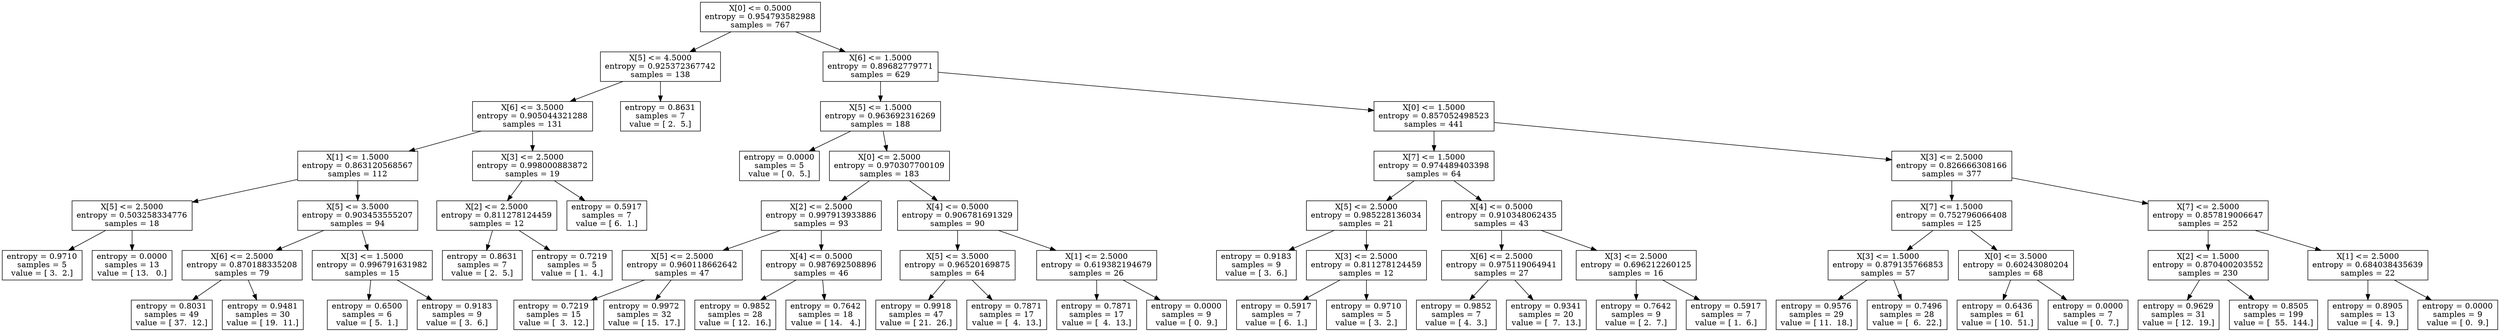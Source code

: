 digraph Tree {
0 [label="X[0] <= 0.5000\nentropy = 0.954793582988\nsamples = 767", shape="box"] ;
1 [label="X[5] <= 4.5000\nentropy = 0.925372367742\nsamples = 138", shape="box"] ;
0 -> 1 ;
2 [label="X[6] <= 3.5000\nentropy = 0.905044321288\nsamples = 131", shape="box"] ;
1 -> 2 ;
3 [label="X[1] <= 1.5000\nentropy = 0.863120568567\nsamples = 112", shape="box"] ;
2 -> 3 ;
4 [label="X[5] <= 2.5000\nentropy = 0.503258334776\nsamples = 18", shape="box"] ;
3 -> 4 ;
5 [label="entropy = 0.9710\nsamples = 5\nvalue = [ 3.  2.]", shape="box"] ;
4 -> 5 ;
6 [label="entropy = 0.0000\nsamples = 13\nvalue = [ 13.   0.]", shape="box"] ;
4 -> 6 ;
7 [label="X[5] <= 3.5000\nentropy = 0.903453555207\nsamples = 94", shape="box"] ;
3 -> 7 ;
8 [label="X[6] <= 2.5000\nentropy = 0.870188335208\nsamples = 79", shape="box"] ;
7 -> 8 ;
9 [label="entropy = 0.8031\nsamples = 49\nvalue = [ 37.  12.]", shape="box"] ;
8 -> 9 ;
10 [label="entropy = 0.9481\nsamples = 30\nvalue = [ 19.  11.]", shape="box"] ;
8 -> 10 ;
11 [label="X[3] <= 1.5000\nentropy = 0.996791631982\nsamples = 15", shape="box"] ;
7 -> 11 ;
12 [label="entropy = 0.6500\nsamples = 6\nvalue = [ 5.  1.]", shape="box"] ;
11 -> 12 ;
13 [label="entropy = 0.9183\nsamples = 9\nvalue = [ 3.  6.]", shape="box"] ;
11 -> 13 ;
14 [label="X[3] <= 2.5000\nentropy = 0.998000883872\nsamples = 19", shape="box"] ;
2 -> 14 ;
15 [label="X[2] <= 2.5000\nentropy = 0.811278124459\nsamples = 12", shape="box"] ;
14 -> 15 ;
16 [label="entropy = 0.8631\nsamples = 7\nvalue = [ 2.  5.]", shape="box"] ;
15 -> 16 ;
17 [label="entropy = 0.7219\nsamples = 5\nvalue = [ 1.  4.]", shape="box"] ;
15 -> 17 ;
18 [label="entropy = 0.5917\nsamples = 7\nvalue = [ 6.  1.]", shape="box"] ;
14 -> 18 ;
19 [label="entropy = 0.8631\nsamples = 7\nvalue = [ 2.  5.]", shape="box"] ;
1 -> 19 ;
20 [label="X[6] <= 1.5000\nentropy = 0.89682779771\nsamples = 629", shape="box"] ;
0 -> 20 ;
21 [label="X[5] <= 1.5000\nentropy = 0.963692316269\nsamples = 188", shape="box"] ;
20 -> 21 ;
22 [label="entropy = 0.0000\nsamples = 5\nvalue = [ 0.  5.]", shape="box"] ;
21 -> 22 ;
23 [label="X[0] <= 2.5000\nentropy = 0.970307700109\nsamples = 183", shape="box"] ;
21 -> 23 ;
24 [label="X[2] <= 2.5000\nentropy = 0.997913933886\nsamples = 93", shape="box"] ;
23 -> 24 ;
25 [label="X[5] <= 2.5000\nentropy = 0.960118662642\nsamples = 47", shape="box"] ;
24 -> 25 ;
26 [label="entropy = 0.7219\nsamples = 15\nvalue = [  3.  12.]", shape="box"] ;
25 -> 26 ;
27 [label="entropy = 0.9972\nsamples = 32\nvalue = [ 15.  17.]", shape="box"] ;
25 -> 27 ;
28 [label="X[4] <= 0.5000\nentropy = 0.987692508896\nsamples = 46", shape="box"] ;
24 -> 28 ;
29 [label="entropy = 0.9852\nsamples = 28\nvalue = [ 12.  16.]", shape="box"] ;
28 -> 29 ;
30 [label="entropy = 0.7642\nsamples = 18\nvalue = [ 14.   4.]", shape="box"] ;
28 -> 30 ;
31 [label="X[4] <= 0.5000\nentropy = 0.906781691329\nsamples = 90", shape="box"] ;
23 -> 31 ;
32 [label="X[5] <= 3.5000\nentropy = 0.96520169875\nsamples = 64", shape="box"] ;
31 -> 32 ;
33 [label="entropy = 0.9918\nsamples = 47\nvalue = [ 21.  26.]", shape="box"] ;
32 -> 33 ;
34 [label="entropy = 0.7871\nsamples = 17\nvalue = [  4.  13.]", shape="box"] ;
32 -> 34 ;
35 [label="X[1] <= 2.5000\nentropy = 0.619382194679\nsamples = 26", shape="box"] ;
31 -> 35 ;
36 [label="entropy = 0.7871\nsamples = 17\nvalue = [  4.  13.]", shape="box"] ;
35 -> 36 ;
37 [label="entropy = 0.0000\nsamples = 9\nvalue = [ 0.  9.]", shape="box"] ;
35 -> 37 ;
38 [label="X[0] <= 1.5000\nentropy = 0.857052498523\nsamples = 441", shape="box"] ;
20 -> 38 ;
39 [label="X[7] <= 1.5000\nentropy = 0.974489403398\nsamples = 64", shape="box"] ;
38 -> 39 ;
40 [label="X[5] <= 2.5000\nentropy = 0.985228136034\nsamples = 21", shape="box"] ;
39 -> 40 ;
41 [label="entropy = 0.9183\nsamples = 9\nvalue = [ 3.  6.]", shape="box"] ;
40 -> 41 ;
42 [label="X[3] <= 2.5000\nentropy = 0.811278124459\nsamples = 12", shape="box"] ;
40 -> 42 ;
43 [label="entropy = 0.5917\nsamples = 7\nvalue = [ 6.  1.]", shape="box"] ;
42 -> 43 ;
44 [label="entropy = 0.9710\nsamples = 5\nvalue = [ 3.  2.]", shape="box"] ;
42 -> 44 ;
45 [label="X[4] <= 0.5000\nentropy = 0.910348062435\nsamples = 43", shape="box"] ;
39 -> 45 ;
46 [label="X[6] <= 2.5000\nentropy = 0.975119064941\nsamples = 27", shape="box"] ;
45 -> 46 ;
47 [label="entropy = 0.9852\nsamples = 7\nvalue = [ 4.  3.]", shape="box"] ;
46 -> 47 ;
48 [label="entropy = 0.9341\nsamples = 20\nvalue = [  7.  13.]", shape="box"] ;
46 -> 48 ;
49 [label="X[3] <= 2.5000\nentropy = 0.696212260125\nsamples = 16", shape="box"] ;
45 -> 49 ;
50 [label="entropy = 0.7642\nsamples = 9\nvalue = [ 2.  7.]", shape="box"] ;
49 -> 50 ;
51 [label="entropy = 0.5917\nsamples = 7\nvalue = [ 1.  6.]", shape="box"] ;
49 -> 51 ;
52 [label="X[3] <= 2.5000\nentropy = 0.826666308166\nsamples = 377", shape="box"] ;
38 -> 52 ;
53 [label="X[7] <= 1.5000\nentropy = 0.752796066408\nsamples = 125", shape="box"] ;
52 -> 53 ;
54 [label="X[3] <= 1.5000\nentropy = 0.879135766853\nsamples = 57", shape="box"] ;
53 -> 54 ;
55 [label="entropy = 0.9576\nsamples = 29\nvalue = [ 11.  18.]", shape="box"] ;
54 -> 55 ;
56 [label="entropy = 0.7496\nsamples = 28\nvalue = [  6.  22.]", shape="box"] ;
54 -> 56 ;
57 [label="X[0] <= 3.5000\nentropy = 0.60243080204\nsamples = 68", shape="box"] ;
53 -> 57 ;
58 [label="entropy = 0.6436\nsamples = 61\nvalue = [ 10.  51.]", shape="box"] ;
57 -> 58 ;
59 [label="entropy = 0.0000\nsamples = 7\nvalue = [ 0.  7.]", shape="box"] ;
57 -> 59 ;
60 [label="X[7] <= 2.5000\nentropy = 0.857819006647\nsamples = 252", shape="box"] ;
52 -> 60 ;
61 [label="X[2] <= 1.5000\nentropy = 0.870400203552\nsamples = 230", shape="box"] ;
60 -> 61 ;
62 [label="entropy = 0.9629\nsamples = 31\nvalue = [ 12.  19.]", shape="box"] ;
61 -> 62 ;
63 [label="entropy = 0.8505\nsamples = 199\nvalue = [  55.  144.]", shape="box"] ;
61 -> 63 ;
64 [label="X[1] <= 2.5000\nentropy = 0.684038435639\nsamples = 22", shape="box"] ;
60 -> 64 ;
65 [label="entropy = 0.8905\nsamples = 13\nvalue = [ 4.  9.]", shape="box"] ;
64 -> 65 ;
66 [label="entropy = 0.0000\nsamples = 9\nvalue = [ 0.  9.]", shape="box"] ;
64 -> 66 ;
}